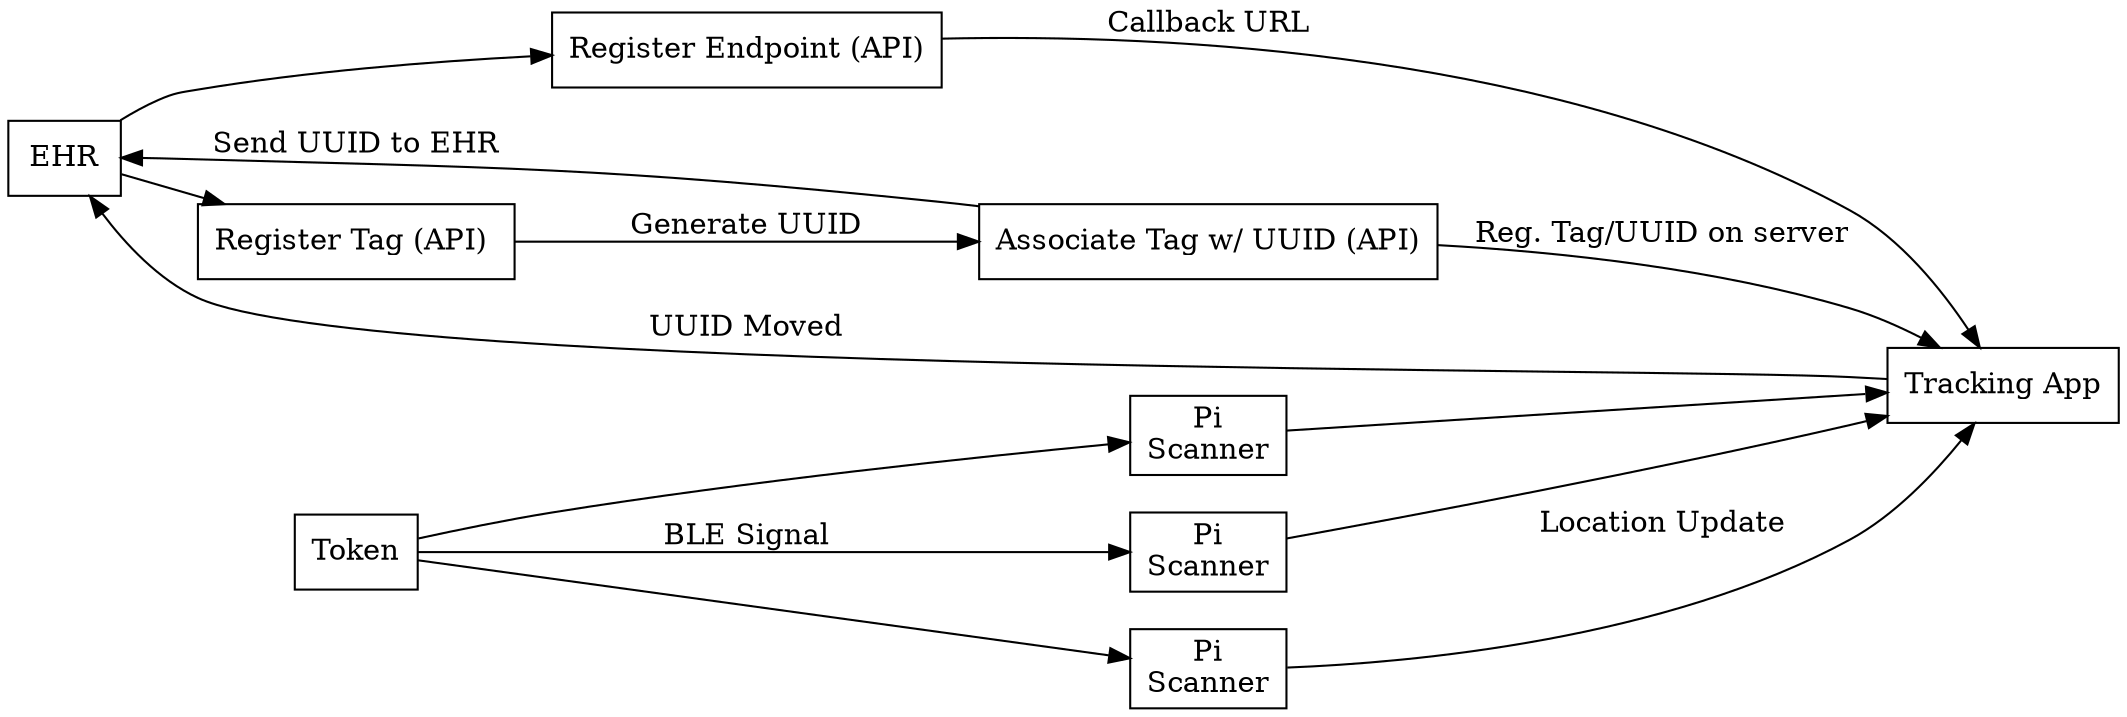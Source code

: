digraph BLETrackingSystem {
    rankdir=LR;

    EHR [label="EHR", shape=box];
    Tracker [label="Tracking App", shape=box];
    Pi1 [label="Pi\nScanner", shape=box];
    Pi2 [label="Pi\nScanner", shape=box];
    Pi3 [label="Pi\nScanner", shape=box];
    Token [label="Token", shape=box];
    RegEndpoint [label="Register Endpoint (API)", shape=box];
    RegTag [label="Register Tag (API) ", shape=box];
    AssocUUID [label="Associate Tag w/ UUID (API)", shape=box];
    
  
    
    EHR -> RegEndpoint
    EHR -> RegTag
    RegTag -> AssocUUID [label="Generate UUID"]
    
    AssocUUID -> Tracker [label="Reg. Tag/UUID on server"]
    AssocUUID -> EHR [label="Send UUID to EHR"]

    RegEndpoint -> Tracker [label="Callback URL"]
    
    
    
    Pi1 -> Tracker 
    Pi2 -> Tracker[label="Location Update"]
    Pi3 -> Tracker 

    
    Token -> Pi1 [label="BLE Signal"]
    Token -> Pi2
    Token -> Pi3
    
    Tracker -> EHR [label="UUID Moved"]
}
